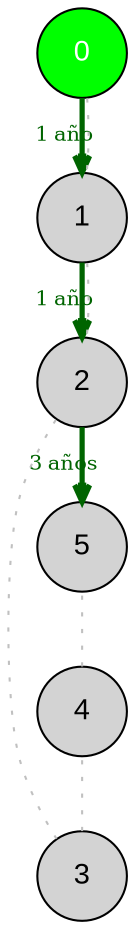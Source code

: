 digraph PlanOptimo {
    rankdir=LR;
    node [shape=circle, style=filled, fillcolor=lightgray, fontname=Arial, width=0.6, height=0.6];
    edge [color=black, arrowhead=vee, arrowsize=0.8];

    // Todos los nodos (años)
    "0" [fillcolor=green, fontcolor=white];  // Inicio\n    "1" [fillcolor=lightblue];               // En plan óptimo\n    "2" [fillcolor=lightblue];               // En plan óptimo\n    "3" [fillcolor=white];                     // No usado\n    "4" [fillcolor=white];                     // No usado\n    "5" [fillcolor=red, fontcolor=white];    // Fin\n
    // Flechas del plan óptimo
    "0" -> "1" [label="1 año", color=darkgreen, penwidth=2.5, fontsize=10, fontcolor=darkgreen];
    "1" -> "2" [label="1 año", color=darkgreen, penwidth=2.5, fontsize=10, fontcolor=darkgreen];
    "2" -> "5" [label="3 años", color=darkgreen, penwidth=2.5, fontsize=10, fontcolor=darkgreen];

    // Progresión temporal (flechas grises)
    "0" -> "1" [color=gray, style=dotted, arrowhead=none, constraint=false];
    "1" -> "2" [color=gray, style=dotted, arrowhead=none, constraint=false];
    "2" -> "3" [color=gray, style=dotted, arrowhead=none, constraint=false];
    "3" -> "4" [color=gray, style=dotted, arrowhead=none, constraint=false];
    "4" -> "5" [color=gray, style=dotted, arrowhead=none, constraint=false];

    // Mejorar layout
    { rank=same; "0" "1" "2" "3" "4" "5" }
}
